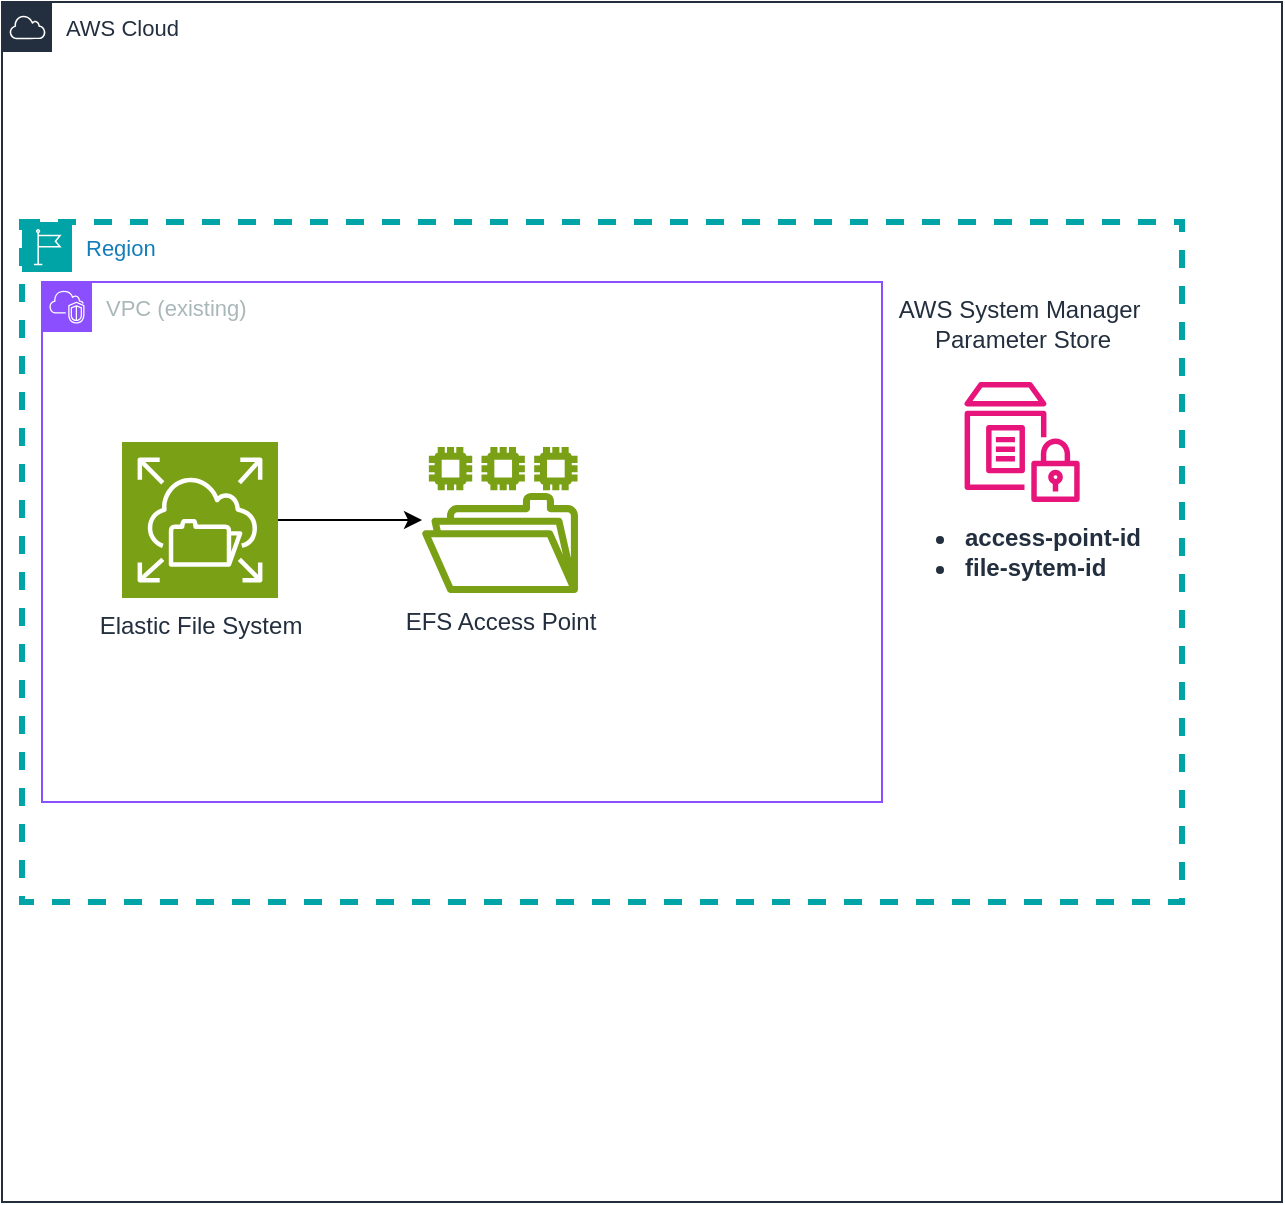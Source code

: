 <mxfile version="22.1.2" type="device">
  <diagram name="Página-1" id="icJsvRTC8C5IM1xPVuLJ">
    <mxGraphModel dx="1634" dy="654" grid="1" gridSize="10" guides="1" tooltips="1" connect="1" arrows="1" fold="1" page="1" pageScale="1" pageWidth="100" pageHeight="100" math="0" shadow="0">
      <root>
        <mxCell id="0" />
        <mxCell id="1" parent="0" />
        <mxCell id="xmOoHfpwKu1GFw88GIAx-1" value="AWS Cloud" style="points=[[0,0],[0.25,0],[0.5,0],[0.75,0],[1,0],[1,0.25],[1,0.5],[1,0.75],[1,1],[0.75,1],[0.5,1],[0.25,1],[0,1],[0,0.75],[0,0.5],[0,0.25]];outlineConnect=0;gradientColor=none;html=1;whiteSpace=wrap;fontSize=11;fontStyle=0;container=1;pointerEvents=0;collapsible=0;recursiveResize=0;shape=mxgraph.aws4.group;grIcon=mxgraph.aws4.group_aws_cloud;strokeColor=#232F3E;fillColor=none;verticalAlign=top;align=left;spacingLeft=30;fontColor=#232F3E;dashed=0;" parent="1" vertex="1">
          <mxGeometry x="-110" y="260" width="640" height="600" as="geometry" />
        </mxCell>
        <mxCell id="f330gv2_tpIeTtg-5tDx-1" value="AWS System Manager&amp;nbsp;&lt;br&gt;Parameter Store&lt;br style=&quot;border-color: var(--border-color);&quot;&gt;&lt;ul style=&quot;border-color: var(--border-color);&quot;&gt;&lt;/ul&gt;" style="sketch=0;outlineConnect=0;fontColor=#232F3E;gradientColor=none;fillColor=#E7157B;strokeColor=none;dashed=0;verticalLabelPosition=top;verticalAlign=bottom;align=center;html=1;fontSize=12;fontStyle=0;aspect=fixed;pointerEvents=1;shape=mxgraph.aws4.parameter_store;labelPosition=center;" parent="xmOoHfpwKu1GFw88GIAx-1" vertex="1">
          <mxGeometry x="481.15" y="190" width="57.7" height="60" as="geometry" />
        </mxCell>
        <mxCell id="f330gv2_tpIeTtg-5tDx-3" value="&lt;ul style=&quot;border-color: var(--border-color); color: rgb(35, 47, 62); text-align: left;&quot;&gt;&lt;li&gt;&lt;span style=&quot;background-color: initial;&quot;&gt;access-point-id&lt;/span&gt;&lt;br&gt;&lt;/li&gt;&lt;li&gt;file-sytem-id&lt;/li&gt;&lt;/ul&gt;" style="text;html=1;align=center;verticalAlign=middle;resizable=0;points=[];autosize=1;strokeColor=none;fillColor=none;fontStyle=1" parent="xmOoHfpwKu1GFw88GIAx-1" vertex="1">
          <mxGeometry x="430" y="240" width="150" height="70" as="geometry" />
        </mxCell>
        <mxCell id="xmOoHfpwKu1GFw88GIAx-2" value="Region" style="points=[[0,0],[0.25,0],[0.5,0],[0.75,0],[1,0],[1,0.25],[1,0.5],[1,0.75],[1,1],[0.75,1],[0.5,1],[0.25,1],[0,1],[0,0.75],[0,0.5],[0,0.25]];outlineConnect=0;gradientColor=none;html=1;whiteSpace=wrap;fontSize=11;fontStyle=0;container=0;pointerEvents=0;collapsible=0;recursiveResize=0;shape=mxgraph.aws4.group;grIcon=mxgraph.aws4.group_region;strokeColor=#00A4A6;fillColor=none;verticalAlign=top;align=left;spacingLeft=30;fontColor=#147EBA;dashed=1;strokeWidth=3;" parent="xmOoHfpwKu1GFw88GIAx-1" vertex="1">
          <mxGeometry x="10" y="110" width="580" height="340" as="geometry" />
        </mxCell>
        <mxCell id="xmOoHfpwKu1GFw88GIAx-11" value="VPC (existing)" style="points=[[0,0],[0.25,0],[0.5,0],[0.75,0],[1,0],[1,0.25],[1,0.5],[1,0.75],[1,1],[0.75,1],[0.5,1],[0.25,1],[0,1],[0,0.75],[0,0.5],[0,0.25]];outlineConnect=0;gradientColor=none;html=1;whiteSpace=wrap;fontSize=11;fontStyle=0;container=1;pointerEvents=0;collapsible=0;recursiveResize=0;shape=mxgraph.aws4.group;grIcon=mxgraph.aws4.group_vpc2;strokeColor=#8C4FFF;fillColor=none;verticalAlign=top;align=left;spacingLeft=30;fontColor=#AAB7B8;dashed=0;" parent="1" vertex="1">
          <mxGeometry x="-90" y="400" width="420" height="260" as="geometry" />
        </mxCell>
        <mxCell id="PIk8vHDQxuIKbnb1OaTr-3" style="edgeStyle=orthogonalEdgeStyle;rounded=0;orthogonalLoop=1;jettySize=auto;html=1;" edge="1" parent="xmOoHfpwKu1GFw88GIAx-11" source="PIk8vHDQxuIKbnb1OaTr-1" target="PIk8vHDQxuIKbnb1OaTr-2">
          <mxGeometry relative="1" as="geometry" />
        </mxCell>
        <mxCell id="PIk8vHDQxuIKbnb1OaTr-1" value="Elastic File System" style="sketch=0;points=[[0,0,0],[0.25,0,0],[0.5,0,0],[0.75,0,0],[1,0,0],[0,1,0],[0.25,1,0],[0.5,1,0],[0.75,1,0],[1,1,0],[0,0.25,0],[0,0.5,0],[0,0.75,0],[1,0.25,0],[1,0.5,0],[1,0.75,0]];outlineConnect=0;fontColor=#232F3E;fillColor=#7AA116;strokeColor=#ffffff;dashed=0;verticalLabelPosition=bottom;verticalAlign=top;align=center;html=1;fontSize=12;fontStyle=0;aspect=fixed;shape=mxgraph.aws4.resourceIcon;resIcon=mxgraph.aws4.elastic_file_system;" vertex="1" parent="xmOoHfpwKu1GFw88GIAx-11">
          <mxGeometry x="40" y="80" width="78" height="78" as="geometry" />
        </mxCell>
        <mxCell id="PIk8vHDQxuIKbnb1OaTr-2" value="EFS Access Point" style="sketch=0;outlineConnect=0;fontColor=#232F3E;gradientColor=none;fillColor=#7AA116;strokeColor=none;dashed=0;verticalLabelPosition=bottom;verticalAlign=top;align=center;html=1;fontSize=12;fontStyle=0;aspect=fixed;pointerEvents=1;shape=mxgraph.aws4.file_system;" vertex="1" parent="xmOoHfpwKu1GFw88GIAx-11">
          <mxGeometry x="190" y="82.5" width="78" height="73" as="geometry" />
        </mxCell>
      </root>
    </mxGraphModel>
  </diagram>
</mxfile>
